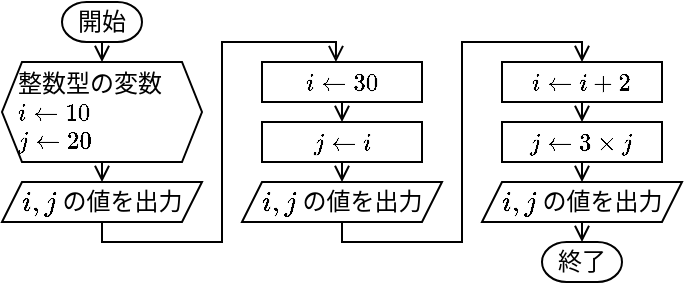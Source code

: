 <mxfile version="26.2.2">
  <diagram name="ページ1" id="Do2R8YbBjsIG0Oqwl3gb">
    <mxGraphModel dx="2214" dy="1518" grid="1" gridSize="10" guides="1" tooltips="1" connect="1" arrows="1" fold="1" page="1" pageScale="1" pageWidth="827" pageHeight="1169" math="1" shadow="0">
      <root>
        <mxCell id="0" />
        <mxCell id="1" parent="0" />
        <mxCell id="dQL6wDx0h7eH1XYwRV4I-1" style="edgeStyle=orthogonalEdgeStyle;shape=connector;rounded=0;orthogonalLoop=1;jettySize=auto;html=1;exitX=0.5;exitY=1;exitDx=0;exitDy=0;exitPerimeter=0;entryX=0.5;entryY=0;entryDx=0;entryDy=0;strokeColor=default;align=center;verticalAlign=middle;fontFamily=Helvetica;fontSize=11;fontColor=default;labelBackgroundColor=default;endArrow=open;endFill=0;" edge="1" parent="1" source="dQL6wDx0h7eH1XYwRV4I-2" target="dQL6wDx0h7eH1XYwRV4I-4">
          <mxGeometry relative="1" as="geometry" />
        </mxCell>
        <mxCell id="dQL6wDx0h7eH1XYwRV4I-2" value="開始" style="strokeWidth=1;html=1;shape=mxgraph.flowchart.terminator;whiteSpace=wrap;fontFamily=Lucida Console;fontSize=12;" vertex="1" parent="1">
          <mxGeometry x="-1340" y="-30" width="40" height="20" as="geometry" />
        </mxCell>
        <mxCell id="dQL6wDx0h7eH1XYwRV4I-15" style="edgeStyle=orthogonalEdgeStyle;rounded=0;orthogonalLoop=1;jettySize=auto;html=1;exitX=0.5;exitY=1;exitDx=0;exitDy=0;entryX=0.5;entryY=0;entryDx=0;entryDy=0;endArrow=open;endFill=0;" edge="1" parent="1" source="dQL6wDx0h7eH1XYwRV4I-4" target="dQL6wDx0h7eH1XYwRV4I-5">
          <mxGeometry relative="1" as="geometry" />
        </mxCell>
        <mxCell id="dQL6wDx0h7eH1XYwRV4I-4" value="&lt;font face=&quot;Lucida Console&quot;&gt;&amp;nbsp;&amp;nbsp;整数型の変数&lt;/font&gt;&lt;div&gt;&lt;font face=&quot;Lucida Console&quot;&gt;&amp;nbsp; \(i\leftarrow 10\)&lt;/font&gt;&lt;/div&gt;&lt;div&gt;&lt;font face=&quot;Lucida Console&quot;&gt;&amp;nbsp; \( j\leftarrow 20\)&lt;/font&gt;&lt;/div&gt;" style="shape=hexagon;perimeter=hexagonPerimeter2;whiteSpace=wrap;html=1;fixedSize=1;align=left;size=10;fontSize=12;" vertex="1" parent="1">
          <mxGeometry x="-1370" width="100" height="50" as="geometry" />
        </mxCell>
        <mxCell id="dQL6wDx0h7eH1XYwRV4I-5" value="\(i, j\) の値&lt;span style=&quot;background-color: transparent; color: light-dark(rgb(0, 0, 0), rgb(255, 255, 255));&quot;&gt;を出力&lt;/span&gt;" style="shape=parallelogram;perimeter=parallelogramPerimeter;whiteSpace=wrap;html=1;fixedSize=1;size=10;" vertex="1" parent="1">
          <mxGeometry x="-1370" y="60" width="100" height="20" as="geometry" />
        </mxCell>
        <mxCell id="dQL6wDx0h7eH1XYwRV4I-17" style="edgeStyle=orthogonalEdgeStyle;shape=connector;rounded=0;orthogonalLoop=1;jettySize=auto;html=1;exitX=0.5;exitY=1;exitDx=0;exitDy=0;entryX=0.5;entryY=0;entryDx=0;entryDy=0;strokeColor=default;align=center;verticalAlign=middle;fontFamily=Helvetica;fontSize=11;fontColor=default;labelBackgroundColor=default;endArrow=open;endFill=0;" edge="1" parent="1" source="dQL6wDx0h7eH1XYwRV4I-6" target="dQL6wDx0h7eH1XYwRV4I-12">
          <mxGeometry relative="1" as="geometry" />
        </mxCell>
        <mxCell id="dQL6wDx0h7eH1XYwRV4I-6" value="\(i\leftarrow 30\)" style="rounded=0;whiteSpace=wrap;html=1;fontFamily=Lucida Console;fontSize=12;" vertex="1" parent="1">
          <mxGeometry x="-1240" width="80" height="20" as="geometry" />
        </mxCell>
        <mxCell id="dQL6wDx0h7eH1XYwRV4I-26" style="edgeStyle=orthogonalEdgeStyle;shape=connector;rounded=0;orthogonalLoop=1;jettySize=auto;html=1;exitX=0.5;exitY=1;exitDx=0;exitDy=0;entryX=0.5;entryY=0;entryDx=0;entryDy=0;strokeColor=default;align=center;verticalAlign=middle;fontFamily=Helvetica;fontSize=11;fontColor=default;labelBackgroundColor=default;endArrow=open;endFill=0;" edge="1" parent="1" source="dQL6wDx0h7eH1XYwRV4I-7" target="dQL6wDx0h7eH1XYwRV4I-19">
          <mxGeometry relative="1" as="geometry" />
        </mxCell>
        <mxCell id="dQL6wDx0h7eH1XYwRV4I-7" value="\(j\leftarrow 3 \times j\)" style="rounded=0;whiteSpace=wrap;html=1;fontFamily=Lucida Console;fontSize=12;" vertex="1" parent="1">
          <mxGeometry x="-1120" y="30" width="80" height="20" as="geometry" />
        </mxCell>
        <mxCell id="dQL6wDx0h7eH1XYwRV4I-23" style="edgeStyle=orthogonalEdgeStyle;shape=connector;rounded=0;orthogonalLoop=1;jettySize=auto;html=1;exitX=0.5;exitY=1;exitDx=0;exitDy=0;entryX=0.5;entryY=0;entryDx=0;entryDy=0;strokeColor=default;align=center;verticalAlign=middle;fontFamily=Helvetica;fontSize=11;fontColor=default;labelBackgroundColor=default;endArrow=open;endFill=0;" edge="1" parent="1" source="dQL6wDx0h7eH1XYwRV4I-10" target="dQL6wDx0h7eH1XYwRV4I-11">
          <mxGeometry relative="1" as="geometry">
            <Array as="points">
              <mxPoint x="-1200" y="90" />
              <mxPoint x="-1140" y="90" />
              <mxPoint x="-1140" y="-10" />
              <mxPoint x="-1080" y="-10" />
            </Array>
          </mxGeometry>
        </mxCell>
        <mxCell id="dQL6wDx0h7eH1XYwRV4I-10" value="\(i, j\) の値&lt;span style=&quot;background-color: transparent; color: light-dark(rgb(0, 0, 0), rgb(255, 255, 255));&quot;&gt;を出力&lt;/span&gt;" style="shape=parallelogram;perimeter=parallelogramPerimeter;whiteSpace=wrap;html=1;fixedSize=1;size=10;" vertex="1" parent="1">
          <mxGeometry x="-1250" y="60" width="100" height="20" as="geometry" />
        </mxCell>
        <mxCell id="dQL6wDx0h7eH1XYwRV4I-25" style="edgeStyle=orthogonalEdgeStyle;shape=connector;rounded=0;orthogonalLoop=1;jettySize=auto;html=1;exitX=0.5;exitY=1;exitDx=0;exitDy=0;entryX=0.5;entryY=0;entryDx=0;entryDy=0;strokeColor=default;align=center;verticalAlign=middle;fontFamily=Helvetica;fontSize=11;fontColor=default;labelBackgroundColor=default;endArrow=open;endFill=0;" edge="1" parent="1" source="dQL6wDx0h7eH1XYwRV4I-11" target="dQL6wDx0h7eH1XYwRV4I-7">
          <mxGeometry relative="1" as="geometry" />
        </mxCell>
        <mxCell id="dQL6wDx0h7eH1XYwRV4I-11" value="\(i\leftarrow i+2\)" style="rounded=0;whiteSpace=wrap;html=1;fontFamily=Lucida Console;fontSize=12;" vertex="1" parent="1">
          <mxGeometry x="-1120" width="80" height="20" as="geometry" />
        </mxCell>
        <mxCell id="dQL6wDx0h7eH1XYwRV4I-22" style="edgeStyle=orthogonalEdgeStyle;shape=connector;rounded=0;orthogonalLoop=1;jettySize=auto;html=1;exitX=0.5;exitY=1;exitDx=0;exitDy=0;entryX=0.5;entryY=0;entryDx=0;entryDy=0;strokeColor=default;align=center;verticalAlign=middle;fontFamily=Helvetica;fontSize=11;fontColor=default;labelBackgroundColor=default;endArrow=open;endFill=0;" edge="1" parent="1" source="dQL6wDx0h7eH1XYwRV4I-12" target="dQL6wDx0h7eH1XYwRV4I-10">
          <mxGeometry relative="1" as="geometry" />
        </mxCell>
        <mxCell id="dQL6wDx0h7eH1XYwRV4I-12" value="\(j\leftarrow i\)" style="rounded=0;whiteSpace=wrap;html=1;fontFamily=Lucida Console;fontSize=12;" vertex="1" parent="1">
          <mxGeometry x="-1240" y="30" width="80" height="20" as="geometry" />
        </mxCell>
        <mxCell id="dQL6wDx0h7eH1XYwRV4I-14" value="終了" style="strokeWidth=1;html=1;shape=mxgraph.flowchart.terminator;whiteSpace=wrap;fontFamily=Lucida Console;fontSize=12;" vertex="1" parent="1">
          <mxGeometry x="-1100" y="90" width="40" height="20" as="geometry" />
        </mxCell>
        <mxCell id="dQL6wDx0h7eH1XYwRV4I-19" value="\(i, j\) の値&lt;span style=&quot;background-color: transparent; color: light-dark(rgb(0, 0, 0), rgb(255, 255, 255));&quot;&gt;を出力&lt;/span&gt;" style="shape=parallelogram;perimeter=parallelogramPerimeter;whiteSpace=wrap;html=1;fixedSize=1;size=10;" vertex="1" parent="1">
          <mxGeometry x="-1130" y="60" width="100" height="20" as="geometry" />
        </mxCell>
        <mxCell id="dQL6wDx0h7eH1XYwRV4I-21" style="edgeStyle=orthogonalEdgeStyle;shape=connector;rounded=0;orthogonalLoop=1;jettySize=auto;html=1;exitX=0.5;exitY=1;exitDx=0;exitDy=0;entryX=0.462;entryY=0.002;entryDx=0;entryDy=0;entryPerimeter=0;strokeColor=default;align=center;verticalAlign=middle;fontFamily=Helvetica;fontSize=11;fontColor=default;labelBackgroundColor=default;endArrow=open;endFill=0;" edge="1" parent="1" source="dQL6wDx0h7eH1XYwRV4I-5" target="dQL6wDx0h7eH1XYwRV4I-6">
          <mxGeometry relative="1" as="geometry">
            <Array as="points">
              <mxPoint x="-1320" y="90" />
              <mxPoint x="-1260" y="90" />
              <mxPoint x="-1260" y="-10" />
              <mxPoint x="-1203" y="-10" />
            </Array>
          </mxGeometry>
        </mxCell>
        <mxCell id="dQL6wDx0h7eH1XYwRV4I-27" style="edgeStyle=orthogonalEdgeStyle;shape=connector;rounded=0;orthogonalLoop=1;jettySize=auto;html=1;exitX=0.5;exitY=1;exitDx=0;exitDy=0;entryX=0.5;entryY=0;entryDx=0;entryDy=0;entryPerimeter=0;strokeColor=default;align=center;verticalAlign=middle;fontFamily=Helvetica;fontSize=11;fontColor=default;labelBackgroundColor=default;endArrow=open;endFill=0;" edge="1" parent="1" source="dQL6wDx0h7eH1XYwRV4I-19" target="dQL6wDx0h7eH1XYwRV4I-14">
          <mxGeometry relative="1" as="geometry" />
        </mxCell>
      </root>
    </mxGraphModel>
  </diagram>
</mxfile>
